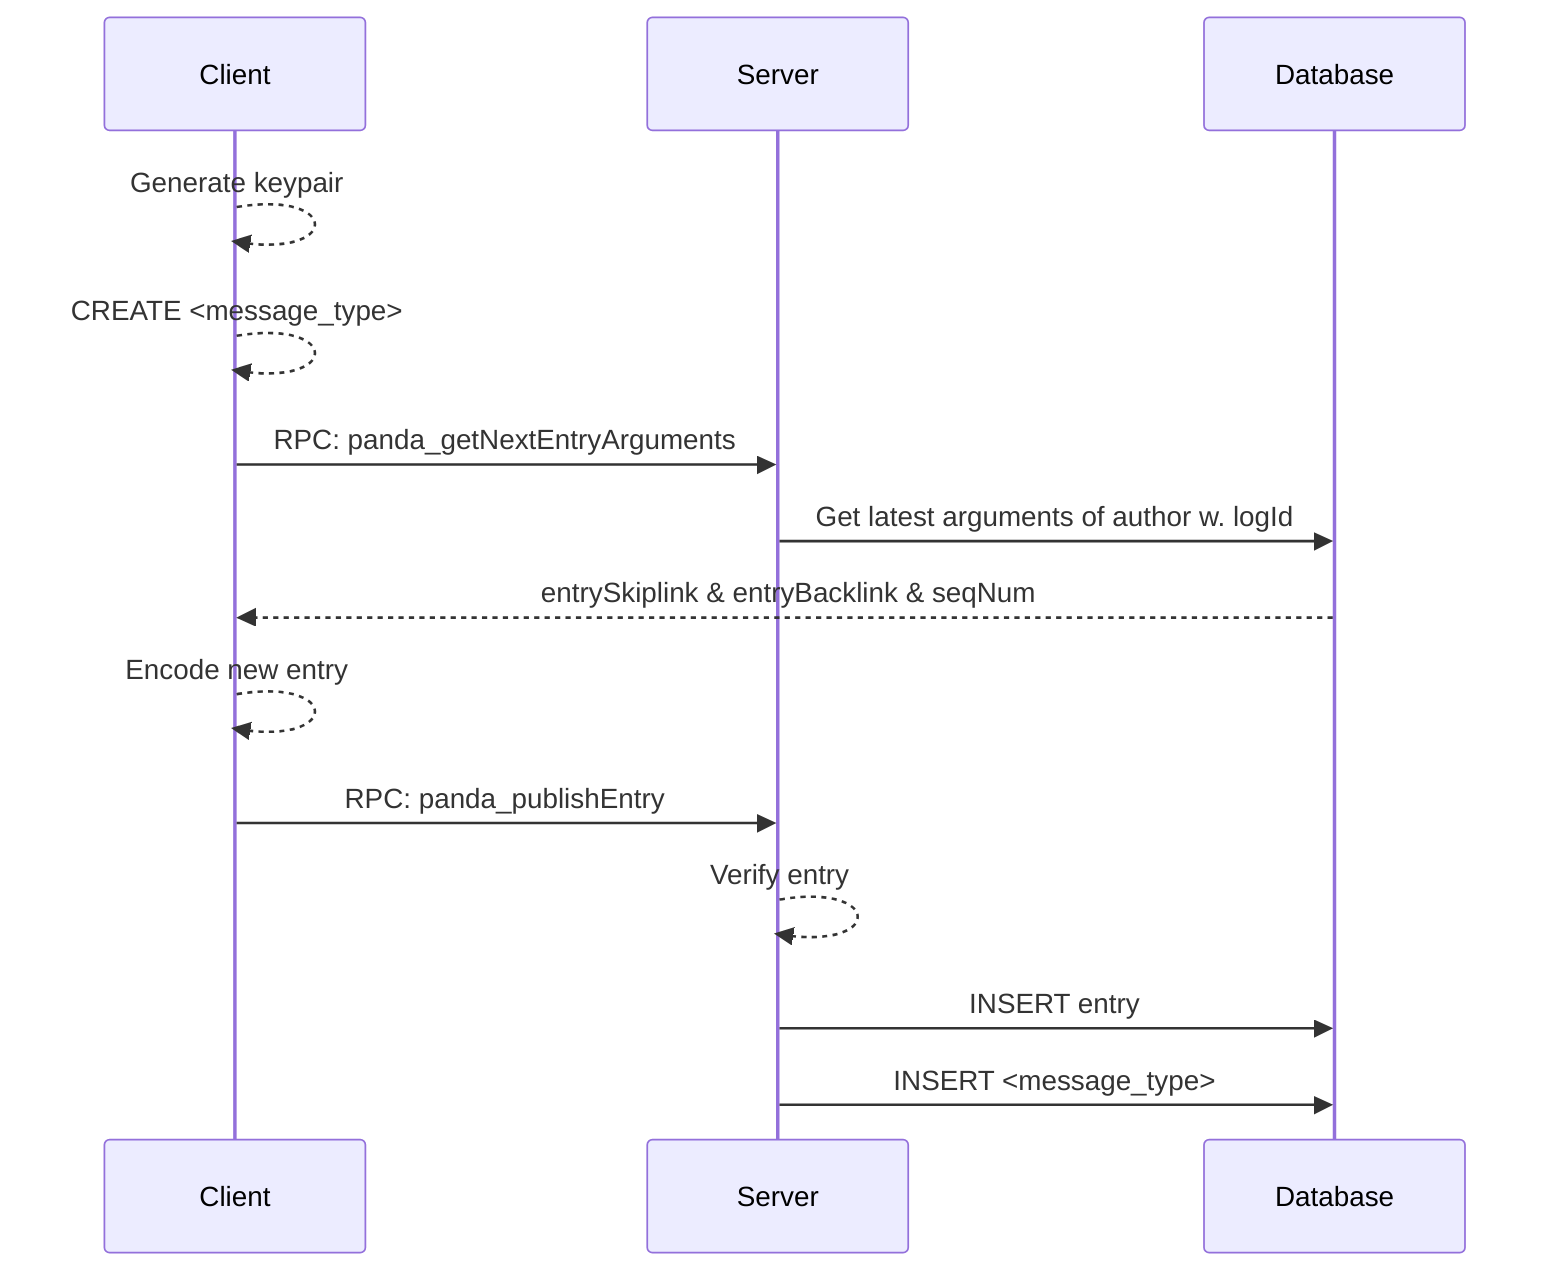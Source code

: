 sequenceDiagram
  participant C as Client
  participant S as Server
  participant D as Database
  C -->> C : Generate keypair
  C -->> C : CREATE <message_type>
  C  ->> S : RPC: panda_getNextEntryArguments
  S  ->> D : Get latest arguments of author w. logId
  D -->> C : entrySkiplink & entryBacklink & seqNum
  C -->> C : Encode new entry
  C  ->> S : RPC: panda_publishEntry
  S -->> S : Verify entry
  S  ->> D : INSERT entry
  S  ->> D : INSERT <message_type>